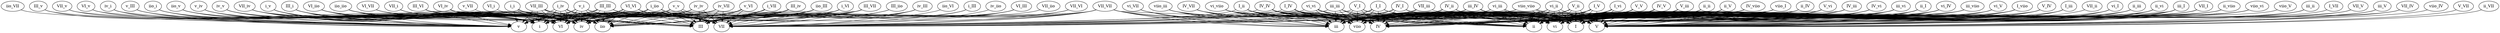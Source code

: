 digraph simple{
i_v[size=0];
i_v->i[weight=9];
i_v->VI[weight=3];
i_v->v[weight=4];
i_v->VII[weight=1];
i_v->iv[weight=5];
VII_I[size=2];
VII_I->I[weight=1];
VII_I->vi[weight=2];
VII_I->ii[weight=2];
VII_I->V[weight=2];
v_VI[size=0];
v_VI->iio[weight=2];
v_VI->v[weight=1];
v_VI->III[weight=1];
v_VI->VII[weight=2];
v_VI->iv[weight=2];
IV_VII[size=2];
IV_VII->I[weight=5];
IV_VII->iii[weight=1];
IV_VII->IV[weight=2];
v_iv[size=0];
v_iv->i[weight=2];
v_iv->VII[weight=1];
v_iv->v[weight=2];
viio_I[size=5];
viio_I->I[weight=9];
viio_I->ii[weight=11];
viio_I->IV[weight=5];
viio_I->iii[weight=1];
viio_I->V[weight=15];
III_v[size=2];
III_v->i[weight=2];
III_v->v[weight=1];
iio_III[size=5];
iio_III->i[weight=1];
iio_III->VII[weight=1];
iio_III->III[weight=1];
iio_III->iv[weight=1];
i_VI[size=0];
i_VI->VI[weight=2];
i_VI->iio[weight=2];
i_VI->VII[weight=1];
i_VI->III[weight=2];
i_VI->iv[weight=1];
iv_i[size=2];
iv_i->i[weight=2];
iv_i->iv[weight=2];
iv_i->v[weight=6];
IV_vi[size=34];
IV_vi->ii[weight=5];
IV_vi->I[weight=2];
IV_vi->IV[weight=1];
IV_vi->viio[weight=1];
IV_vi->V[weight=3];
v_v[size=11];
v_v->i[weight=35];
v_v->VI[weight=7];
v_v->VII[weight=4];
v_v->iv[weight=2];
v_v->v[weight=15];
v_v->iio[weight=1];
v_v->III[weight=1];
iio_iio[size=290];
iio_iio->i[weight=4];
iio_iio->VI[weight=1];
iio_iio->iv[weight=2];
iio_iio->v[weight=9];
iio_iio->iio[weight=1];
iio_iio->III[weight=1];
vi_I[size=14];
vi_I->I[weight=7];
vi_I->ii[weight=4];
vi_I->V[weight=8];
vi_I->vi[weight=1];
vi_I->IV[weight=14];
VII_III[size=0];
VII_III->i[weight=3];
VII_III->VI[weight=6];
VII_III->VII[weight=2];
VII_III->iv[weight=7];
VII_III->v[weight=2];
VII_III->iio[weight=1];
VII_III->III[weight=8];
iv_III[size=4];
iv_III->i[weight=1];
iv_III->VII[weight=2];
iv_III->III[weight=2];
iv_VII[size=1];
iv_VII->i[weight=2];
iv_VII->iio[weight=1];
iv_VII->VII[weight=4];
iv_VII->III[weight=11];
iv_VII->v[weight=2];
vi_ii[size=29];
vi_ii->I[weight=14];
vi_ii->vi[weight=7];
vi_ii->IV[weight=1];
vi_ii->ii[weight=23];
vi_ii->viio[weight=2];
vi_ii->V[weight=52];
vi_ii->iii[weight=7];
VI_VII[size=3];
VI_VII->i[weight=2];
VI_VII->VI[weight=1];
VI_VII->III[weight=2];
VII_iv[size=2];
VII_iv->i[weight=3];
VII_iv->VII[weight=2];
VII_iv->v[weight=1];
VII_iv->iv[weight=1];
VII_ii[size=12];
VII_ii->vi[weight=1];
VII_i[size=0];
VII_i->i[weight=1];
VII_i->VI[weight=2];
VII_i->iio[weight=1];
VII_i->iv[weight=2];
iii_vi[size=12];
iii_vi->I[weight=10];
iii_vi->vi[weight=16];
iii_vi->IV[weight=4];
iii_vi->ii[weight=15];
iii_vi->V[weight=12];
iii_vi->iii[weight=7];
vi_vi[size=1228];
vi_vi->I[weight=23];
vi_vi->vi[weight=33];
vi_vi->VII[weight=6];
vi_vi->IV[weight=20];
vi_vi->ii[weight=74];
vi_vi->viio[weight=7];
vi_vi->V[weight=43];
vi_vi->iii[weight=21];
vi_iii[size=8];
vi_iii->ii[weight=4];
vi_iii->vi[weight=7];
vi_iii->iii[weight=4];
vi_iii->I[weight=4];
vi_iii->IV[weight=4];
iio_VII[size=5];
iio_VII->v[weight=1];
VI_iio[size=3];
VI_iio->i[weight=1];
VI_iio->VI[weight=1];
VI_iio->iio[weight=1];
VI_iio->III[weight=1];
VI_iio->v[weight=3];
iii_iii[size=530];
iii_iii->I[weight=8];
iii_iii->vi[weight=26];
iii_iii->VII[weight=2];
iii_iii->IV[weight=14];
iii_iii->ii[weight=7];
iii_iii->viio[weight=4];
iii_iii->V[weight=11];
iii_iii->iii[weight=5];
V_ii[size=22];
V_ii->I[weight=3];
V_ii->vi[weight=1];
V_ii->IV[weight=1];
V_ii->ii[weight=8];
V_ii->viio[weight=2];
V_ii->V[weight=17];
V_ii->iii[weight=6];
VII_VII[size=765];
VII_VII->V[weight=4];
VII_VII->i[weight=7];
VII_VII->III[weight=18];
VII_VII->VII[weight=5];
VII_VII->IV[weight=1];
VII_VII->ii[weight=1];
VII_VII->I[weight=2];
VII_VII->v[weight=3];
VII_VII->iio[weight=1];
VII_VII->iv[weight=6];
VII_VII->iii[weight=4];
I_V[size=12];
I_V->I[weight=67];
I_V->vi[weight=28];
I_V->IV[weight=10];
I_V->ii[weight=11];
I_V->viio[weight=2];
I_V->V[weight=60];
I_V->iii[weight=7];
iii_ii[size=14];
iii_ii->I[weight=5];
iii_ii->vi[weight=2];
iii_ii->V[weight=6];
V_I[size=4];
V_I->I[weight=93];
V_I->vi[weight=39];
V_I->VII[weight=2];
V_I->IV[weight=35];
V_I->ii[weight=41];
V_I->viio[weight=11];
V_I->V[weight=59];
V_I->iii[weight=10];
III_i[size=2];
III_i->i[weight=1];
III_i->VI[weight=1];
III_i->VII[weight=2];
III_i->v[weight=2];
III_i->iv[weight=4];
vi_VII[size=15];
vi_VII->iii[weight=2];
vi_VII->IV[weight=3];
viio_V[size=7];
viio_V->I[weight=3];
i_iv[size=2];
i_iv->i[weight=5];
i_iv->VI[weight=1];
i_iv->VII[weight=4];
i_iv->iv[weight=9];
i_iv->v[weight=7];
i_iv->iio[weight=3];
i_iv->III[weight=3];
VII_V[size=0];
VII_V->I[weight=1];
VII_V->V[weight=2];
V_IV[size=12];
V_IV->I[weight=12];
V_IV->vi[weight=1];
V_IV->ii[weight=2];
V_IV->viio[weight=1];
V_IV->V[weight=2];
iv_iv[size=316];
iv_iv->i[weight=6];
iv_iv->VII[weight=14];
iv_iv->iv[weight=4];
iv_iv->v[weight=12];
iv_iv->iio[weight=2];
iv_iv->III[weight=4];
viio_vi[size=0];
viio_vi->ii[weight=1];
viio_vi->I[weight=2];
viio_vi->vi[weight=1];
viio_vi->V[weight=1];
ii_iii[size=13];
ii_iii->ii[weight=5];
ii_iii->vi[weight=12];
ii_iii->IV[weight=1];
ii_iii->I[weight=3];
ii_iii->V[weight=4];
I_vi[size=12];
I_vi->I[weight=9];
I_vi->vi[weight=5];
I_vi->IV[weight=5];
I_vi->ii[weight=32];
I_vi->viio[weight=2];
I_vi->V[weight=10];
I_vi->iii[weight=3];
vi_viio[size=1];
vi_viio->ii[weight=4];
vi_viio->I[weight=4];
vi_viio->viio[weight=1];
vi_viio->iii[weight=5];
vi_viio->IV[weight=1];
viio_iii[size=4];
viio_iii->vi[weight=6];
viio_iii->iii[weight=4];
viio_iii->IV[weight=1];
III_VII[size=0];
III_VII->VI[weight=1];
III_VII->iio[weight=1];
III_VII->VII[weight=5];
III_VII->III[weight=3];
III_VII->iv[weight=2];
vi_IV[size=36];
vi_IV->I[weight=7];
vi_IV->vi[weight=1];
vi_IV->IV[weight=3];
vi_IV->ii[weight=4];
vi_IV->viio[weight=4];
vi_IV->V[weight=4];
V_V[size=1053];
V_V->I[weight=210];
V_V->vi[weight=43];
V_V->IV[weight=18];
V_V->ii[weight=40];
V_V->viio[weight=13];
V_V->V[weight=82];
V_V->iii[weight=8];
iii_V[size=3];
iii_V->I[weight=2];
iii_V->V[weight=1];
iii_viio[size=2];
iii_viio->I[weight=1];
iii_viio->vi[weight=1];
iii_viio->IV[weight=1];
ii_vi[size=15];
ii_vi->ii[weight=9];
ii_vi->vi[weight=11];
ii_vi->V[weight=4];
ii_vi->I[weight=4];
ii_vi->IV[weight=1];
v_i[size=1];
v_i->i[weight=15];
v_i->VI[weight=5];
v_i->VII[weight=5];
v_i->iv[weight=11];
v_i->v[weight=4];
v_i->iio[weight=6];
v_i->III[weight=4];
VI_v[size=0];
VI_v->v[weight=1];
VI_v->iv[weight=1];
VII_v[size=1];
VII_v->i[weight=3];
VII_v->v[weight=1];
VII_IV[size=2];
VII_IV->I[weight=2];
VII_IV->V[weight=1];
viio_viio[size=124];
viio_viio->I[weight=10];
viio_viio->vi[weight=4];
viio_viio->IV[weight=2];
viio_viio->viio[weight=2];
viio_viio->V[weight=3];
viio_viio->iii[weight=6];
IV_V[size=30];
IV_V->I[weight=40];
IV_V->vi[weight=12];
IV_V->IV[weight=7];
IV_V->ii[weight=2];
IV_V->viio[weight=1];
IV_V->V[weight=12];
IV_V->iii[weight=5];
v_VII[size=0];
v_VII->iv[weight=1];
III_III[size=486];
III_III->i[weight=11];
III_III->VI[weight=10];
III_III->VII[weight=13];
III_III->iv[weight=9];
III_III->v[weight=3];
III_III->iio[weight=3];
III_III->III[weight=10];
VII_iii[size=1];
VII_iii->V[weight=2];
VII_iii->iii[weight=1];
VII_iii->IV[weight=2];
V_vi[size=25];
V_vi->I[weight=11];
V_vi->vi[weight=7];
V_vi->IV[weight=7];
V_vi->ii[weight=22];
V_vi->V[weight=17];
V_vi->iii[weight=7];
viio_IV[size=7];
viio_IV->V[weight=1];
V_VII[size=6];
V_VII->V[weight=1];
i_VII[size=0];
i_VII->i[weight=4];
i_VII->VII[weight=2];
i_VII->III[weight=6];
i_VII->iv[weight=1];
VI_III[size=6];
VI_III->VII[weight=3];
VI_III->III[weight=4];
VI_III->iv[weight=1];
i_III[size=1];
i_III->VI[weight=2];
i_III->VII[weight=2];
iii_I[size=7];
iii_I->I[weight=2];
iii_I->ii[weight=3];
iii_I->V[weight=1];
iii_I->vi[weight=1];
iii_I->IV[weight=2];
iv_iio[size=2];
iv_iio->III[weight=1];
ii_VII[size=10];
ii_VII->V[weight=3];
V_iii[size=2];
V_iii->I[weight=2];
V_iii->vi[weight=14];
V_iii->IV[weight=5];
V_iii->ii[weight=5];
V_iii->viio[weight=1];
V_iii->V[weight=1];
V_iii->iii[weight=1];
I_VII[size=0];
I_VII->I[weight=1];
VII_VI[size=2];
VII_VI->VII[weight=1];
VII_VI->III[weight=1];
VI_VI[size=194];
VI_VI->i[weight=3];
VI_VI->VI[weight=4];
VI_VI->VII[weight=3];
VI_VI->iv[weight=6];
VI_VI->v[weight=5];
VI_VI->iio[weight=5];
VI_VI->III[weight=4];
IV_iii[size=4];
IV_iii->I[weight=1];
IV_iii->vi[weight=1];
IV_iii->V[weight=1];
IV_iii->VII[weight=1];
IV_iii->IV[weight=1];
I_I[size=698];
I_I->I[weight=161];
I_I->vi[weight=69];
I_I->VII[weight=4];
I_I->IV[weight=117];
I_I->ii[weight=63];
I_I->viio[weight=13];
I_I->V[weight=165];
I_I->iii[weight=26];
III_iio[size=6];
III_iio->iio[weight=1];
III_iio->III[weight=1];
ii_viio[size=1];
ii_viio->I[weight=4];
ii_viio->iii[weight=1];
ii_viio->V[weight=2];
I_ii[size=9];
I_ii->I[weight=24];
I_ii->vi[weight=7];
I_ii->VII[weight=2];
I_ii->IV[weight=2];
I_ii->ii[weight=21];
I_ii->viio[weight=1];
I_ii->V[weight=34];
I_ii->iii[weight=6];
i_iio[size=0];
i_iio->i[weight=1];
i_iio->VI[weight=1];
i_iio->VII[weight=1];
i_iio->iv[weight=1];
i_iio->v[weight=12];
i_iio->iio[weight=1];
i_iio->III[weight=1];
ii_ii[size=1195];
ii_ii->I[weight=75];
ii_ii->vi[weight=39];
ii_ii->IV[weight=5];
ii_ii->ii[weight=28];
ii_ii->viio[weight=4];
ii_ii->V[weight=107];
ii_ii->iii[weight=17];
III_VI[size=7];
III_VI->i[weight=2];
III_VI->VI[weight=2];
III_VI->VII[weight=2];
III_VI->iv[weight=2];
III_VI->v[weight=1];
III_VI->III[weight=3];
ii_V[size=15];
ii_V->I[weight=74];
ii_V->vi[weight=15];
ii_V->IV[weight=11];
ii_V->ii[weight=25];
ii_V->viio[weight=1];
ii_V->V[weight=41];
ii_V->iii[weight=8];
iio_i[size=1];
iio_i->i[weight=1];
iio_i->iio[weight=2];
iio_i->v[weight=2];
III_iv[size=8];
III_iv->i[weight=2];
III_iv->VII[weight=3];
III_iv->III[weight=3];
III_iv->iv[weight=2];
IV_I[size=17];
IV_I->I[weight=9];
IV_I->vi[weight=11];
IV_I->VII[weight=1];
IV_I->IV[weight=7];
IV_I->ii[weight=15];
IV_I->V[weight=25];
IV_I->iii[weight=2];
I_iii[size=15];
I_iii->I[weight=2];
I_iii->vi[weight=9];
I_iii->ii[weight=2];
I_iii->IV[weight=2];
I_iii->V[weight=3];
v_III[size=4];
v_III->i[weight=1];
v_III->iv[weight=1];
v_III->v[weight=1];
VI_i[size=0];
VI_i->iv[weight=1];
ii_I[size=9];
ii_I->I[weight=9];
ii_I->vi[weight=1];
ii_I->IV[weight=8];
ii_I->ii[weight=5];
ii_I->viio[weight=2];
ii_I->V[weight=19];
VII_iio[size=1];
VII_iio->III[weight=1];
vi_V[size=10];
vi_V->ii[weight=9];
vi_V->I[weight=24];
vi_V->vi[weight=5];
vi_V->iii[weight=1];
vi_V->V[weight=10];
I_viio[size=4];
I_viio->I[weight=7];
I_viio->vi[weight=1];
I_viio->ii[weight=2];
I_viio->iii[weight=1];
I_viio->V[weight=1];
IV_ii[size=38];
IV_ii->I[weight=5];
IV_ii->vi[weight=1];
IV_ii->VII[weight=1];
IV_ii->IV[weight=1];
IV_ii->ii[weight=6];
IV_ii->V[weight=7];
IV_ii->iii[weight=1];
IV_IV[size=1872];
IV_IV->I[weight=66];
IV_IV->vi[weight=12];
IV_IV->VII[weight=3];
IV_IV->IV[weight=23];
IV_IV->ii[weight=17];
IV_IV->viio[weight=6];
IV_IV->V[weight=47];
IV_IV->iii[weight=3];
I_IV[size=5];
I_IV->I[weight=43];
I_IV->vi[weight=9];
I_IV->VII[weight=6];
I_IV->IV[weight=38];
I_IV->ii[weight=15];
I_IV->viio[weight=9];
I_IV->V[weight=38];
I_IV->iii[weight=1];
iv_v[size=0];
iv_v->i[weight=14];
iv_v->VI[weight=1];
iv_v->iio[weight=1];
iv_v->iv[weight=1];
iv_v->v[weight=3];
iio_VI[size=6];
iio_VI->III[weight=1];
VI_iv[size=5];
VI_iv->i[weight=1];
VI_iv->VII[weight=1];
VI_iv->III[weight=1];
VI_iv->v[weight=4];
iio_v[size=1];
iio_v->i[weight=9];
iio_v->VI[weight=3];
iio_v->v[weight=3];
iio_v->iv[weight=4];
iii_IV[size=6];
iii_IV->I[weight=12];
iii_IV->vi[weight=2];
iii_IV->VII[weight=1];
iii_IV->IV[weight=3];
iii_IV->ii[weight=3];
iii_IV->V[weight=5];
iii_IV->iii[weight=1];
i_i[size=82];
i_i->i[weight=21];
i_i->VI[weight=9];
i_i->VII[weight=10];
i_i->iv[weight=17];
i_i->v[weight=16];
i_i->iio[weight=11];
i_i->III[weight=8];
ii_IV[size=29];
ii_IV->ii[weight=1];
ii_IV->I[weight=1];
ii_IV->IV[weight=1];
IV_viio[size=7];
IV_viio->I[weight=17];
IV_viio->vi[weight=2];
IV_viio->IV[weight=2];
IV_viio->ii[weight=1];
IV_viio->viio[weight=1];
IV_viio->V[weight=3];
IV_viio->iii[weight=1];
}